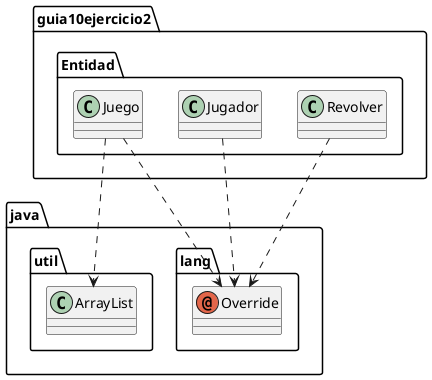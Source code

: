 @startuml
annotation java.lang.Override
class guia10ejercicio2.Entidad.Juego
class guia10ejercicio2.Entidad.Jugador
class guia10ejercicio2.Entidad.Revolver
class java.util.ArrayList
guia10ejercicio2.Entidad.Juego ..> java.lang.Override
guia10ejercicio2.Entidad.Juego ..> java.util.ArrayList
guia10ejercicio2.Entidad.Jugador ..> java.lang.Override
guia10ejercicio2.Entidad.Revolver ..> java.lang.Override
@enduml